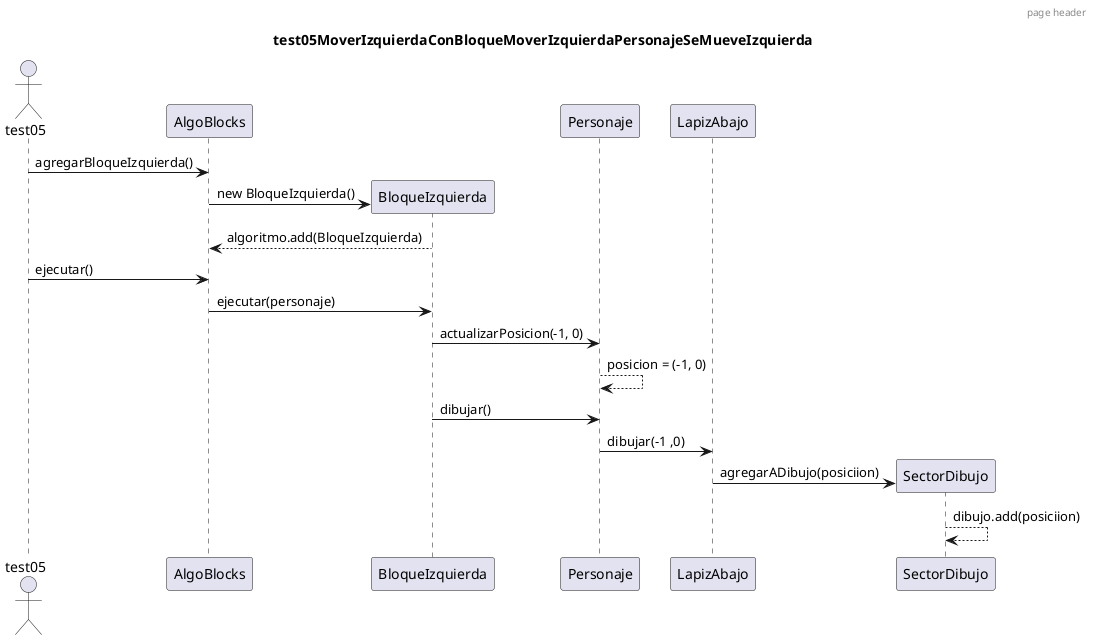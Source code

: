 @startuml

header page header
title test05MoverIzquierdaConBloqueMoverIzquierdaPersonajeSeMueveIzquierda
actor test05

test05 -> AlgoBlocks: agregarBloqueIzquierda()
create BloqueIzquierda
AlgoBlocks -> BloqueIzquierda: new BloqueIzquierda()
BloqueIzquierda --> AlgoBlocks: algoritmo.add(BloqueIzquierda)
test05 -> AlgoBlocks: ejecutar()
AlgoBlocks -> BloqueIzquierda: ejecutar(personaje)
BloqueIzquierda -> Personaje: actualizarPosicion(-1, 0)
Personaje --> Personaje: posicion = (-1, 0)
BloqueIzquierda -> Personaje: dibujar()
Personaje -> LapizAbajo: dibujar(-1 ,0)
create SectorDibujo
LapizAbajo -> SectorDibujo: agregarADibujo(posiciion)
SectorDibujo --> SectorDibujo: dibujo.add(posiciion)
@enduml